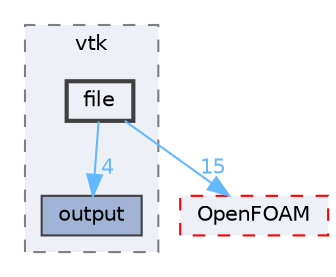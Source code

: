 digraph "src/fileFormats/vtk/file"
{
 // LATEX_PDF_SIZE
  bgcolor="transparent";
  edge [fontname=Helvetica,fontsize=10,labelfontname=Helvetica,labelfontsize=10];
  node [fontname=Helvetica,fontsize=10,shape=box,height=0.2,width=0.4];
  compound=true
  subgraph clusterdir_cfb0a79374c161664966704d31c85f3d {
    graph [ bgcolor="#edf0f7", pencolor="grey50", label="vtk", fontname=Helvetica,fontsize=10 style="filled,dashed", URL="dir_cfb0a79374c161664966704d31c85f3d.html",tooltip=""]
  dir_2ae369ab1c51612fb397487a2dd0af7e [label="output", fillcolor="#a2b4d6", color="grey25", style="filled", URL="dir_2ae369ab1c51612fb397487a2dd0af7e.html",tooltip=""];
  dir_ccbbfa1e1d273190e5c10251de6b6012 [label="file", fillcolor="#edf0f7", color="grey25", style="filled,bold", URL="dir_ccbbfa1e1d273190e5c10251de6b6012.html",tooltip=""];
  }
  dir_c5473ff19b20e6ec4dfe5c310b3778a8 [label="OpenFOAM", fillcolor="#edf0f7", color="red", style="filled,dashed", URL="dir_c5473ff19b20e6ec4dfe5c310b3778a8.html",tooltip=""];
  dir_ccbbfa1e1d273190e5c10251de6b6012->dir_2ae369ab1c51612fb397487a2dd0af7e [headlabel="4", labeldistance=1.5 headhref="dir_001349_002739.html" href="dir_001349_002739.html" color="steelblue1" fontcolor="steelblue1"];
  dir_ccbbfa1e1d273190e5c10251de6b6012->dir_c5473ff19b20e6ec4dfe5c310b3778a8 [headlabel="15", labeldistance=1.5 headhref="dir_001349_002695.html" href="dir_001349_002695.html" color="steelblue1" fontcolor="steelblue1"];
}
